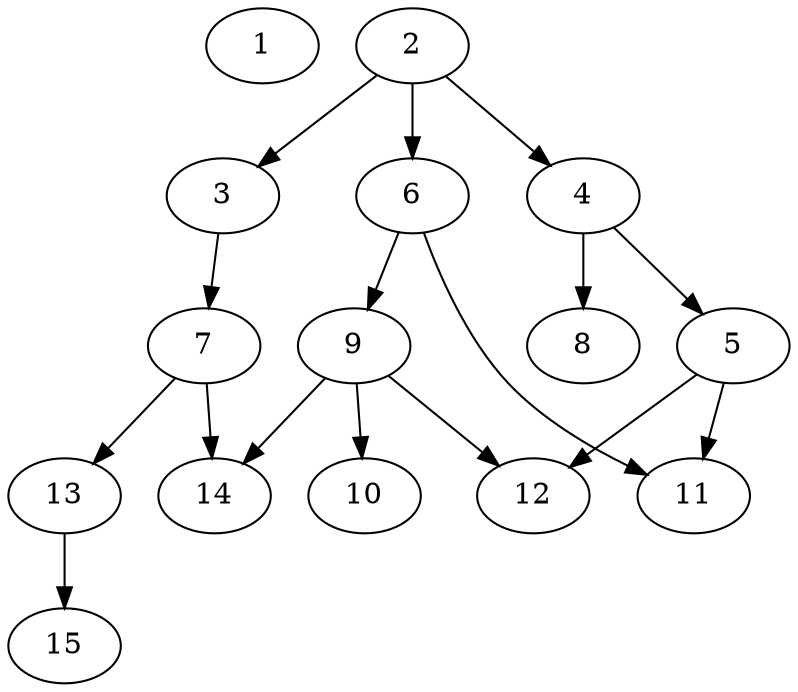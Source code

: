 // DAG automatically generated by daggen at Fri May 24 12:58:23 2024
// daggen-master/daggen -n 15 --fat 0.5 --density 0.5 --regular 0.5 --jump 2 --minalpha 20 --maxalpha 50 --dot -o dags_dot_15/sim_0.dot 
digraph G {
  1 [size="258155883544", alpha="25.70"]
  2 [size="4208040497", alpha="41.75"]
  2 -> 3 [size ="75497472"]
  2 -> 4 [size ="75497472"]
  2 -> 6 [size ="75497472"]
  3 [size="5642398007", alpha="40.01"]
  3 -> 7 [size ="134217728"]
  4 [size="472622479524", alpha="20.02"]
  4 -> 5 [size ="536870912"]
  4 -> 8 [size ="536870912"]
  5 [size="44209501541", alpha="48.26"]
  5 -> 11 [size ="75497472"]
  5 -> 12 [size ="75497472"]
  6 [size="2076904534", alpha="26.74"]
  6 -> 9 [size ="75497472"]
  6 -> 11 [size ="75497472"]
  7 [size="94167997692", alpha="24.48"]
  7 -> 13 [size ="411041792"]
  7 -> 14 [size ="411041792"]
  8 [size="1015104707606", alpha="41.01"]
  9 [size="798210360556", alpha="20.04"]
  9 -> 10 [size ="679477248"]
  9 -> 12 [size ="679477248"]
  9 -> 14 [size ="679477248"]
  10 [size="12085389101", alpha="42.37"]
  11 [size="46615190761", alpha="46.61"]
  12 [size="230822416756", alpha="48.04"]
  13 [size="11180355858", alpha="35.59"]
  13 -> 15 [size ="209715200"]
  14 [size="73465276580", alpha="42.00"]
  15 [size="12502160796", alpha="38.24"]
}
